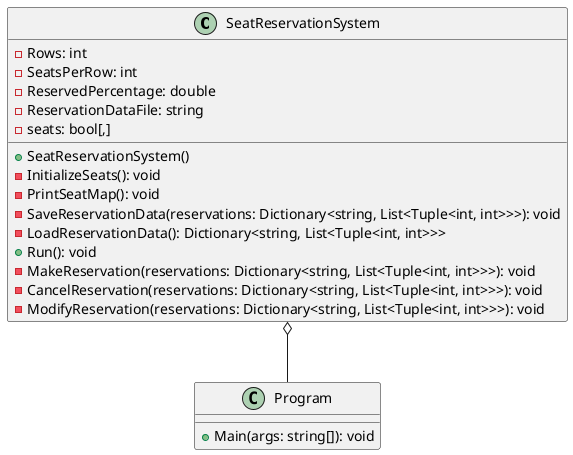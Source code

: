 @startuml szinhaz

class SeatReservationSystem {
    - Rows: int
    - SeatsPerRow: int
    - ReservedPercentage: double
    - ReservationDataFile: string
    - seats: bool[,]
    + SeatReservationSystem()
    - InitializeSeats(): void
    - PrintSeatMap(): void
    - SaveReservationData(reservations: Dictionary<string, List<Tuple<int, int>>>): void
    - LoadReservationData(): Dictionary<string, List<Tuple<int, int>>>
    + Run(): void
    - MakeReservation(reservations: Dictionary<string, List<Tuple<int, int>>>): void
    - CancelReservation(reservations: Dictionary<string, List<Tuple<int, int>>>): void
    - ModifyReservation(reservations: Dictionary<string, List<Tuple<int, int>>>): void
}

class Program {
    + Main(args: string[]): void
}

SeatReservationSystem o-- Program

@enduml